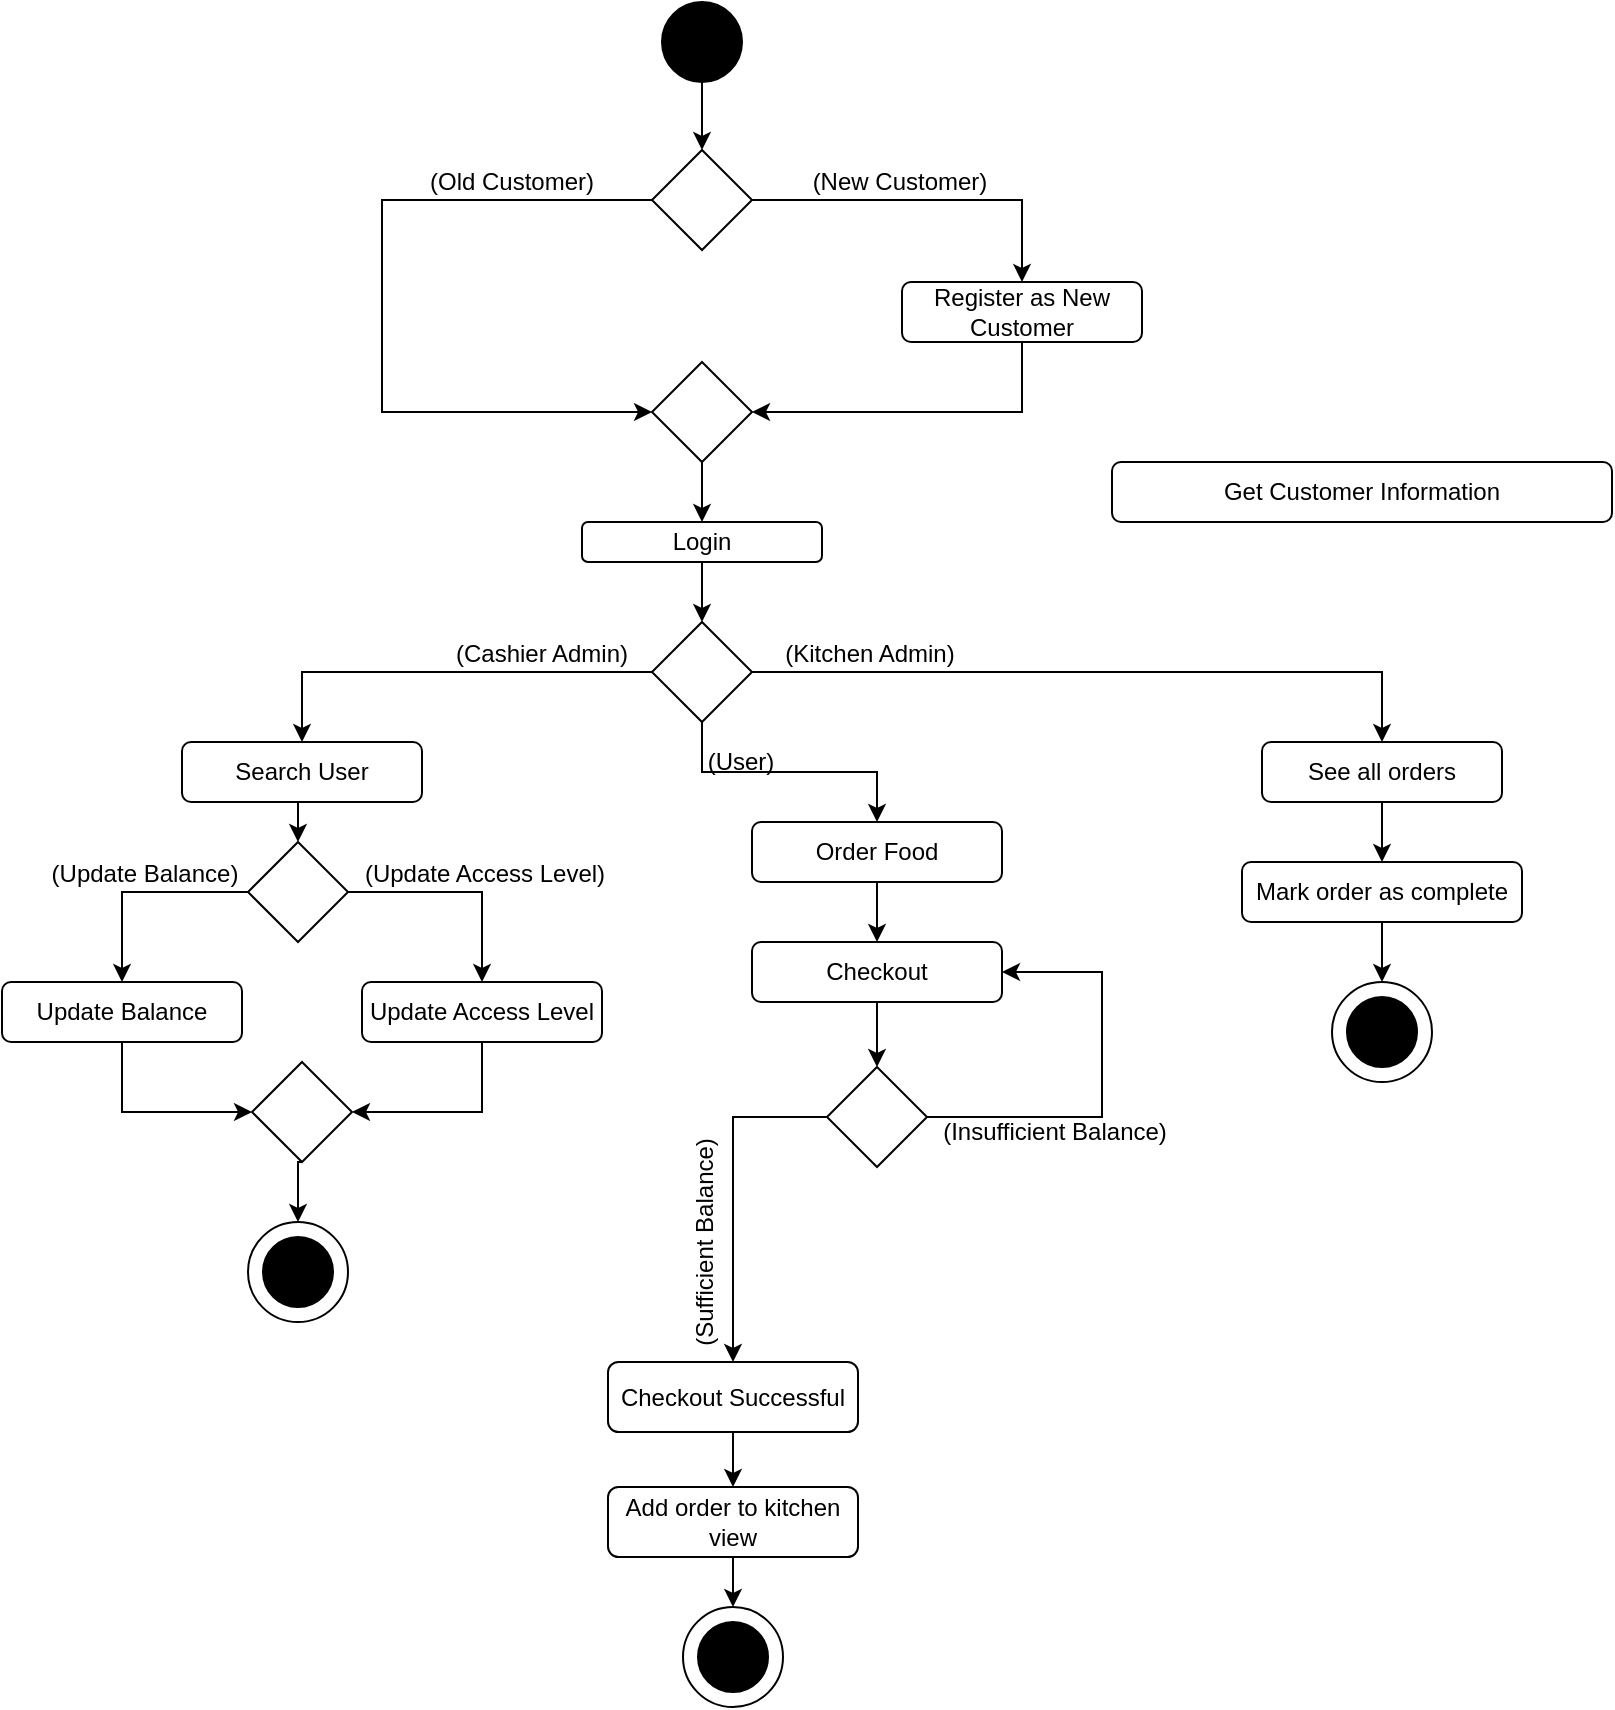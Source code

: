 <mxfile version="21.6.6" type="device">
  <diagram id="C5RBs43oDa-KdzZeNtuy" name="Page-1">
    <mxGraphModel dx="1461" dy="779" grid="1" gridSize="10" guides="1" tooltips="1" connect="1" arrows="1" fold="1" page="1" pageScale="1" pageWidth="827" pageHeight="1169" math="0" shadow="0">
      <root>
        <mxCell id="WIyWlLk6GJQsqaUBKTNV-0" />
        <mxCell id="WIyWlLk6GJQsqaUBKTNV-1" parent="WIyWlLk6GJQsqaUBKTNV-0" />
        <mxCell id="rA4Q-ZgSNJwOS93SVXy7-0" style="edgeStyle=orthogonalEdgeStyle;rounded=0;orthogonalLoop=1;jettySize=auto;html=1;exitX=0.5;exitY=1;exitDx=0;exitDy=0;entryX=0.5;entryY=0;entryDx=0;entryDy=0;" edge="1" parent="WIyWlLk6GJQsqaUBKTNV-1" source="Ejctm6FLqXJqlWJSTjaw-1" target="Ejctm6FLqXJqlWJSTjaw-62">
          <mxGeometry relative="1" as="geometry" />
        </mxCell>
        <mxCell id="Ejctm6FLqXJqlWJSTjaw-1" value="" style="ellipse;whiteSpace=wrap;html=1;aspect=fixed;fillColor=#000000;" parent="WIyWlLk6GJQsqaUBKTNV-1" vertex="1">
          <mxGeometry x="340" y="30" width="40" height="40" as="geometry" />
        </mxCell>
        <mxCell id="Ejctm6FLqXJqlWJSTjaw-59" value="Get Customer Information" style="rounded=1;whiteSpace=wrap;html=1;fillColor=#FFFFFF;" parent="WIyWlLk6GJQsqaUBKTNV-1" vertex="1">
          <mxGeometry x="565" y="260" width="250" height="30" as="geometry" />
        </mxCell>
        <mxCell id="rA4Q-ZgSNJwOS93SVXy7-8" style="edgeStyle=orthogonalEdgeStyle;rounded=0;orthogonalLoop=1;jettySize=auto;html=1;exitX=0.5;exitY=1;exitDx=0;exitDy=0;entryX=1;entryY=0.5;entryDx=0;entryDy=0;" edge="1" parent="WIyWlLk6GJQsqaUBKTNV-1" source="Ejctm6FLqXJqlWJSTjaw-61" target="Ejctm6FLqXJqlWJSTjaw-74">
          <mxGeometry relative="1" as="geometry" />
        </mxCell>
        <mxCell id="Ejctm6FLqXJqlWJSTjaw-61" value="Register as New Customer" style="rounded=1;whiteSpace=wrap;html=1;fillColor=#FFFFFF;" parent="WIyWlLk6GJQsqaUBKTNV-1" vertex="1">
          <mxGeometry x="460" y="170" width="120" height="30" as="geometry" />
        </mxCell>
        <mxCell id="rA4Q-ZgSNJwOS93SVXy7-4" style="edgeStyle=orthogonalEdgeStyle;rounded=0;orthogonalLoop=1;jettySize=auto;html=1;exitX=1;exitY=0.5;exitDx=0;exitDy=0;entryX=0.5;entryY=0;entryDx=0;entryDy=0;" edge="1" parent="WIyWlLk6GJQsqaUBKTNV-1" source="Ejctm6FLqXJqlWJSTjaw-62" target="Ejctm6FLqXJqlWJSTjaw-61">
          <mxGeometry relative="1" as="geometry" />
        </mxCell>
        <mxCell id="rA4Q-ZgSNJwOS93SVXy7-5" style="edgeStyle=orthogonalEdgeStyle;rounded=0;orthogonalLoop=1;jettySize=auto;html=1;exitX=0;exitY=0.5;exitDx=0;exitDy=0;entryX=0;entryY=0.5;entryDx=0;entryDy=0;" edge="1" parent="WIyWlLk6GJQsqaUBKTNV-1" source="Ejctm6FLqXJqlWJSTjaw-62" target="Ejctm6FLqXJqlWJSTjaw-74">
          <mxGeometry relative="1" as="geometry">
            <Array as="points">
              <mxPoint x="200" y="129" />
              <mxPoint x="200" y="235" />
            </Array>
          </mxGeometry>
        </mxCell>
        <mxCell id="Ejctm6FLqXJqlWJSTjaw-62" value="" style="rhombus;whiteSpace=wrap;html=1;fillColor=#FFFFFF;" parent="WIyWlLk6GJQsqaUBKTNV-1" vertex="1">
          <mxGeometry x="335" y="104" width="50" height="50" as="geometry" />
        </mxCell>
        <mxCell id="Ejctm6FLqXJqlWJSTjaw-66" value="(New Customer)" style="text;html=1;strokeColor=none;fillColor=none;align=center;verticalAlign=middle;whiteSpace=wrap;rounded=0;" parent="WIyWlLk6GJQsqaUBKTNV-1" vertex="1">
          <mxGeometry x="414" y="110" width="90" height="20" as="geometry" />
        </mxCell>
        <mxCell id="rA4Q-ZgSNJwOS93SVXy7-12" style="edgeStyle=orthogonalEdgeStyle;rounded=0;orthogonalLoop=1;jettySize=auto;html=1;exitX=0.5;exitY=1;exitDx=0;exitDy=0;" edge="1" parent="WIyWlLk6GJQsqaUBKTNV-1" source="Ejctm6FLqXJqlWJSTjaw-74" target="rA4Q-ZgSNJwOS93SVXy7-11">
          <mxGeometry relative="1" as="geometry" />
        </mxCell>
        <mxCell id="Ejctm6FLqXJqlWJSTjaw-74" value="" style="rhombus;whiteSpace=wrap;html=1;fillColor=#FFFFFF;" parent="WIyWlLk6GJQsqaUBKTNV-1" vertex="1">
          <mxGeometry x="335" y="210" width="50" height="50" as="geometry" />
        </mxCell>
        <mxCell id="rA4Q-ZgSNJwOS93SVXy7-45" style="edgeStyle=orthogonalEdgeStyle;rounded=0;orthogonalLoop=1;jettySize=auto;html=1;exitX=0.5;exitY=1;exitDx=0;exitDy=0;entryX=0.5;entryY=0;entryDx=0;entryDy=0;" edge="1" parent="WIyWlLk6GJQsqaUBKTNV-1" source="Ejctm6FLqXJqlWJSTjaw-78" target="rA4Q-ZgSNJwOS93SVXy7-46">
          <mxGeometry relative="1" as="geometry">
            <mxPoint x="445" y="510" as="targetPoint" />
          </mxGeometry>
        </mxCell>
        <mxCell id="Ejctm6FLqXJqlWJSTjaw-78" value="Order Food" style="rounded=1;whiteSpace=wrap;html=1;fillColor=#FFFFFF;" parent="WIyWlLk6GJQsqaUBKTNV-1" vertex="1">
          <mxGeometry x="385" y="440" width="125" height="30" as="geometry" />
        </mxCell>
        <mxCell id="rA4Q-ZgSNJwOS93SVXy7-56" style="edgeStyle=orthogonalEdgeStyle;rounded=0;orthogonalLoop=1;jettySize=auto;html=1;exitX=0.5;exitY=1;exitDx=0;exitDy=0;entryX=0.5;entryY=0;entryDx=0;entryDy=0;" edge="1" parent="WIyWlLk6GJQsqaUBKTNV-1" source="Ejctm6FLqXJqlWJSTjaw-111" target="rA4Q-ZgSNJwOS93SVXy7-55">
          <mxGeometry relative="1" as="geometry" />
        </mxCell>
        <mxCell id="Ejctm6FLqXJqlWJSTjaw-111" value="Checkout Successful" style="rounded=1;whiteSpace=wrap;html=1;fillColor=#FFFFFF;" parent="WIyWlLk6GJQsqaUBKTNV-1" vertex="1">
          <mxGeometry x="313" y="710" width="125" height="35" as="geometry" />
        </mxCell>
        <mxCell id="rA4Q-ZgSNJwOS93SVXy7-6" value="(Old Customer)" style="text;html=1;strokeColor=none;fillColor=none;align=center;verticalAlign=middle;whiteSpace=wrap;rounded=0;" vertex="1" parent="WIyWlLk6GJQsqaUBKTNV-1">
          <mxGeometry x="220" y="110" width="90" height="20" as="geometry" />
        </mxCell>
        <mxCell id="rA4Q-ZgSNJwOS93SVXy7-14" style="edgeStyle=orthogonalEdgeStyle;rounded=0;orthogonalLoop=1;jettySize=auto;html=1;exitX=0.5;exitY=1;exitDx=0;exitDy=0;entryX=0.5;entryY=0;entryDx=0;entryDy=0;" edge="1" parent="WIyWlLk6GJQsqaUBKTNV-1" source="rA4Q-ZgSNJwOS93SVXy7-11" target="rA4Q-ZgSNJwOS93SVXy7-13">
          <mxGeometry relative="1" as="geometry" />
        </mxCell>
        <mxCell id="rA4Q-ZgSNJwOS93SVXy7-11" value="Login" style="rounded=1;whiteSpace=wrap;html=1;" vertex="1" parent="WIyWlLk6GJQsqaUBKTNV-1">
          <mxGeometry x="300" y="290" width="120" height="20" as="geometry" />
        </mxCell>
        <mxCell id="rA4Q-ZgSNJwOS93SVXy7-15" style="edgeStyle=orthogonalEdgeStyle;rounded=0;orthogonalLoop=1;jettySize=auto;html=1;exitX=0.5;exitY=1;exitDx=0;exitDy=0;" edge="1" parent="WIyWlLk6GJQsqaUBKTNV-1" source="rA4Q-ZgSNJwOS93SVXy7-13" target="Ejctm6FLqXJqlWJSTjaw-78">
          <mxGeometry relative="1" as="geometry" />
        </mxCell>
        <mxCell id="rA4Q-ZgSNJwOS93SVXy7-18" style="edgeStyle=orthogonalEdgeStyle;rounded=0;orthogonalLoop=1;jettySize=auto;html=1;exitX=0;exitY=0.5;exitDx=0;exitDy=0;entryX=0.5;entryY=0;entryDx=0;entryDy=0;" edge="1" parent="WIyWlLk6GJQsqaUBKTNV-1" source="rA4Q-ZgSNJwOS93SVXy7-13" target="rA4Q-ZgSNJwOS93SVXy7-17">
          <mxGeometry relative="1" as="geometry" />
        </mxCell>
        <mxCell id="rA4Q-ZgSNJwOS93SVXy7-20" style="edgeStyle=orthogonalEdgeStyle;rounded=0;orthogonalLoop=1;jettySize=auto;html=1;exitX=1;exitY=0.5;exitDx=0;exitDy=0;" edge="1" parent="WIyWlLk6GJQsqaUBKTNV-1" source="rA4Q-ZgSNJwOS93SVXy7-13" target="rA4Q-ZgSNJwOS93SVXy7-19">
          <mxGeometry relative="1" as="geometry" />
        </mxCell>
        <mxCell id="rA4Q-ZgSNJwOS93SVXy7-13" value="" style="rhombus;whiteSpace=wrap;html=1;fillColor=#FFFFFF;" vertex="1" parent="WIyWlLk6GJQsqaUBKTNV-1">
          <mxGeometry x="335" y="340" width="50" height="50" as="geometry" />
        </mxCell>
        <mxCell id="rA4Q-ZgSNJwOS93SVXy7-31" style="edgeStyle=orthogonalEdgeStyle;rounded=0;orthogonalLoop=1;jettySize=auto;html=1;exitX=0.5;exitY=1;exitDx=0;exitDy=0;entryX=0.5;entryY=0;entryDx=0;entryDy=0;" edge="1" parent="WIyWlLk6GJQsqaUBKTNV-1" source="rA4Q-ZgSNJwOS93SVXy7-17" target="rA4Q-ZgSNJwOS93SVXy7-28">
          <mxGeometry relative="1" as="geometry" />
        </mxCell>
        <mxCell id="rA4Q-ZgSNJwOS93SVXy7-17" value="Search User" style="rounded=1;whiteSpace=wrap;html=1;fillColor=#FFFFFF;" vertex="1" parent="WIyWlLk6GJQsqaUBKTNV-1">
          <mxGeometry x="100" y="400" width="120" height="30" as="geometry" />
        </mxCell>
        <mxCell id="rA4Q-ZgSNJwOS93SVXy7-41" value="" style="edgeStyle=orthogonalEdgeStyle;rounded=0;orthogonalLoop=1;jettySize=auto;html=1;" edge="1" parent="WIyWlLk6GJQsqaUBKTNV-1" source="rA4Q-ZgSNJwOS93SVXy7-19" target="rA4Q-ZgSNJwOS93SVXy7-40">
          <mxGeometry relative="1" as="geometry" />
        </mxCell>
        <mxCell id="rA4Q-ZgSNJwOS93SVXy7-19" value="See all orders" style="rounded=1;whiteSpace=wrap;html=1;fillColor=#FFFFFF;" vertex="1" parent="WIyWlLk6GJQsqaUBKTNV-1">
          <mxGeometry x="640" y="400" width="120" height="30" as="geometry" />
        </mxCell>
        <mxCell id="rA4Q-ZgSNJwOS93SVXy7-21" value="(Kitchen Admin)" style="text;html=1;strokeColor=none;fillColor=none;align=center;verticalAlign=middle;whiteSpace=wrap;rounded=0;" vertex="1" parent="WIyWlLk6GJQsqaUBKTNV-1">
          <mxGeometry x="399" y="346" width="90" height="20" as="geometry" />
        </mxCell>
        <mxCell id="rA4Q-ZgSNJwOS93SVXy7-22" value="(Cashier Admin)" style="text;html=1;strokeColor=none;fillColor=none;align=center;verticalAlign=middle;whiteSpace=wrap;rounded=0;" vertex="1" parent="WIyWlLk6GJQsqaUBKTNV-1">
          <mxGeometry x="235" y="346" width="90" height="20" as="geometry" />
        </mxCell>
        <mxCell id="rA4Q-ZgSNJwOS93SVXy7-23" value="(User)" style="text;html=1;strokeColor=none;fillColor=none;align=center;verticalAlign=middle;whiteSpace=wrap;rounded=0;" vertex="1" parent="WIyWlLk6GJQsqaUBKTNV-1">
          <mxGeometry x="357" y="400" width="45" height="20" as="geometry" />
        </mxCell>
        <mxCell id="rA4Q-ZgSNJwOS93SVXy7-35" style="edgeStyle=orthogonalEdgeStyle;rounded=0;orthogonalLoop=1;jettySize=auto;html=1;exitX=0.5;exitY=1;exitDx=0;exitDy=0;entryX=0;entryY=0.5;entryDx=0;entryDy=0;" edge="1" parent="WIyWlLk6GJQsqaUBKTNV-1" source="rA4Q-ZgSNJwOS93SVXy7-24" target="rA4Q-ZgSNJwOS93SVXy7-34">
          <mxGeometry relative="1" as="geometry" />
        </mxCell>
        <mxCell id="rA4Q-ZgSNJwOS93SVXy7-24" value="Update Balance" style="rounded=1;whiteSpace=wrap;html=1;fillColor=#FFFFFF;" vertex="1" parent="WIyWlLk6GJQsqaUBKTNV-1">
          <mxGeometry x="10" y="520" width="120" height="30" as="geometry" />
        </mxCell>
        <mxCell id="rA4Q-ZgSNJwOS93SVXy7-36" style="edgeStyle=orthogonalEdgeStyle;rounded=0;orthogonalLoop=1;jettySize=auto;html=1;exitX=0.5;exitY=1;exitDx=0;exitDy=0;entryX=1;entryY=0.5;entryDx=0;entryDy=0;" edge="1" parent="WIyWlLk6GJQsqaUBKTNV-1" source="rA4Q-ZgSNJwOS93SVXy7-26" target="rA4Q-ZgSNJwOS93SVXy7-34">
          <mxGeometry relative="1" as="geometry" />
        </mxCell>
        <mxCell id="rA4Q-ZgSNJwOS93SVXy7-26" value="Update Access Level" style="rounded=1;whiteSpace=wrap;html=1;fillColor=#FFFFFF;" vertex="1" parent="WIyWlLk6GJQsqaUBKTNV-1">
          <mxGeometry x="190" y="520" width="120" height="30" as="geometry" />
        </mxCell>
        <mxCell id="rA4Q-ZgSNJwOS93SVXy7-32" style="edgeStyle=orthogonalEdgeStyle;rounded=0;orthogonalLoop=1;jettySize=auto;html=1;exitX=0;exitY=0.5;exitDx=0;exitDy=0;" edge="1" parent="WIyWlLk6GJQsqaUBKTNV-1" source="rA4Q-ZgSNJwOS93SVXy7-28" target="rA4Q-ZgSNJwOS93SVXy7-24">
          <mxGeometry relative="1" as="geometry" />
        </mxCell>
        <mxCell id="rA4Q-ZgSNJwOS93SVXy7-33" style="edgeStyle=orthogonalEdgeStyle;rounded=0;orthogonalLoop=1;jettySize=auto;html=1;exitX=1;exitY=0.5;exitDx=0;exitDy=0;entryX=0.5;entryY=0;entryDx=0;entryDy=0;" edge="1" parent="WIyWlLk6GJQsqaUBKTNV-1" source="rA4Q-ZgSNJwOS93SVXy7-28" target="rA4Q-ZgSNJwOS93SVXy7-26">
          <mxGeometry relative="1" as="geometry" />
        </mxCell>
        <mxCell id="rA4Q-ZgSNJwOS93SVXy7-28" value="" style="rhombus;whiteSpace=wrap;html=1;fillColor=#FFFFFF;" vertex="1" parent="WIyWlLk6GJQsqaUBKTNV-1">
          <mxGeometry x="133" y="450" width="50" height="50" as="geometry" />
        </mxCell>
        <mxCell id="rA4Q-ZgSNJwOS93SVXy7-29" value="(Update Access Level)" style="text;html=1;strokeColor=none;fillColor=none;align=center;verticalAlign=middle;whiteSpace=wrap;rounded=0;" vertex="1" parent="WIyWlLk6GJQsqaUBKTNV-1">
          <mxGeometry x="190" y="456" width="123" height="20" as="geometry" />
        </mxCell>
        <mxCell id="rA4Q-ZgSNJwOS93SVXy7-30" value="(Update Balance)" style="text;html=1;strokeColor=none;fillColor=none;align=center;verticalAlign=middle;whiteSpace=wrap;rounded=0;" vertex="1" parent="WIyWlLk6GJQsqaUBKTNV-1">
          <mxGeometry x="30" y="456" width="103" height="20" as="geometry" />
        </mxCell>
        <mxCell id="rA4Q-ZgSNJwOS93SVXy7-39" style="edgeStyle=orthogonalEdgeStyle;rounded=0;orthogonalLoop=1;jettySize=auto;html=1;exitX=0.5;exitY=1;exitDx=0;exitDy=0;entryX=0.5;entryY=0;entryDx=0;entryDy=0;" edge="1" parent="WIyWlLk6GJQsqaUBKTNV-1" source="rA4Q-ZgSNJwOS93SVXy7-34" target="rA4Q-ZgSNJwOS93SVXy7-37">
          <mxGeometry relative="1" as="geometry" />
        </mxCell>
        <mxCell id="rA4Q-ZgSNJwOS93SVXy7-34" value="" style="rhombus;whiteSpace=wrap;html=1;fillColor=#FFFFFF;" vertex="1" parent="WIyWlLk6GJQsqaUBKTNV-1">
          <mxGeometry x="135" y="560" width="50" height="50" as="geometry" />
        </mxCell>
        <mxCell id="rA4Q-ZgSNJwOS93SVXy7-37" value="" style="ellipse;whiteSpace=wrap;html=1;aspect=fixed;fillColor=#FFFFFF;" vertex="1" parent="WIyWlLk6GJQsqaUBKTNV-1">
          <mxGeometry x="133" y="640" width="50" height="50" as="geometry" />
        </mxCell>
        <mxCell id="rA4Q-ZgSNJwOS93SVXy7-38" value="" style="ellipse;whiteSpace=wrap;html=1;aspect=fixed;fillColor=#000000;" vertex="1" parent="WIyWlLk6GJQsqaUBKTNV-1">
          <mxGeometry x="140.5" y="647.5" width="35" height="35" as="geometry" />
        </mxCell>
        <mxCell id="rA4Q-ZgSNJwOS93SVXy7-44" style="edgeStyle=orthogonalEdgeStyle;rounded=0;orthogonalLoop=1;jettySize=auto;html=1;exitX=0.5;exitY=1;exitDx=0;exitDy=0;entryX=0.5;entryY=0;entryDx=0;entryDy=0;" edge="1" parent="WIyWlLk6GJQsqaUBKTNV-1" source="rA4Q-ZgSNJwOS93SVXy7-40" target="rA4Q-ZgSNJwOS93SVXy7-42">
          <mxGeometry relative="1" as="geometry" />
        </mxCell>
        <mxCell id="rA4Q-ZgSNJwOS93SVXy7-40" value="Mark order as complete" style="whiteSpace=wrap;html=1;fillColor=#FFFFFF;rounded=1;" vertex="1" parent="WIyWlLk6GJQsqaUBKTNV-1">
          <mxGeometry x="630" y="460" width="140" height="30" as="geometry" />
        </mxCell>
        <mxCell id="rA4Q-ZgSNJwOS93SVXy7-42" value="" style="ellipse;whiteSpace=wrap;html=1;aspect=fixed;fillColor=#FFFFFF;" vertex="1" parent="WIyWlLk6GJQsqaUBKTNV-1">
          <mxGeometry x="675" y="520" width="50" height="50" as="geometry" />
        </mxCell>
        <mxCell id="rA4Q-ZgSNJwOS93SVXy7-43" value="" style="ellipse;whiteSpace=wrap;html=1;aspect=fixed;fillColor=#000000;" vertex="1" parent="WIyWlLk6GJQsqaUBKTNV-1">
          <mxGeometry x="682.5" y="527.5" width="35" height="35" as="geometry" />
        </mxCell>
        <mxCell id="rA4Q-ZgSNJwOS93SVXy7-49" style="edgeStyle=orthogonalEdgeStyle;rounded=0;orthogonalLoop=1;jettySize=auto;html=1;exitX=0.5;exitY=1;exitDx=0;exitDy=0;entryX=0.5;entryY=0;entryDx=0;entryDy=0;" edge="1" parent="WIyWlLk6GJQsqaUBKTNV-1" source="rA4Q-ZgSNJwOS93SVXy7-46" target="rA4Q-ZgSNJwOS93SVXy7-48">
          <mxGeometry relative="1" as="geometry" />
        </mxCell>
        <mxCell id="rA4Q-ZgSNJwOS93SVXy7-46" value="Checkout" style="rounded=1;whiteSpace=wrap;html=1;fillColor=#FFFFFF;" vertex="1" parent="WIyWlLk6GJQsqaUBKTNV-1">
          <mxGeometry x="385" y="500" width="125" height="30" as="geometry" />
        </mxCell>
        <mxCell id="rA4Q-ZgSNJwOS93SVXy7-50" style="edgeStyle=orthogonalEdgeStyle;rounded=0;orthogonalLoop=1;jettySize=auto;html=1;exitX=0;exitY=0.5;exitDx=0;exitDy=0;entryX=0.5;entryY=0;entryDx=0;entryDy=0;" edge="1" parent="WIyWlLk6GJQsqaUBKTNV-1" source="rA4Q-ZgSNJwOS93SVXy7-48" target="Ejctm6FLqXJqlWJSTjaw-111">
          <mxGeometry relative="1" as="geometry" />
        </mxCell>
        <mxCell id="rA4Q-ZgSNJwOS93SVXy7-63" style="edgeStyle=orthogonalEdgeStyle;rounded=0;orthogonalLoop=1;jettySize=auto;html=1;exitX=1;exitY=0.5;exitDx=0;exitDy=0;entryX=1;entryY=0.5;entryDx=0;entryDy=0;" edge="1" parent="WIyWlLk6GJQsqaUBKTNV-1" source="rA4Q-ZgSNJwOS93SVXy7-48" target="rA4Q-ZgSNJwOS93SVXy7-46">
          <mxGeometry relative="1" as="geometry">
            <Array as="points">
              <mxPoint x="560" y="588" />
              <mxPoint x="560" y="515" />
            </Array>
          </mxGeometry>
        </mxCell>
        <mxCell id="rA4Q-ZgSNJwOS93SVXy7-48" value="" style="rhombus;whiteSpace=wrap;html=1;fillColor=#FFFFFF;" vertex="1" parent="WIyWlLk6GJQsqaUBKTNV-1">
          <mxGeometry x="422.5" y="562.5" width="50" height="50" as="geometry" />
        </mxCell>
        <mxCell id="rA4Q-ZgSNJwOS93SVXy7-51" value="(Sufficient Balance)" style="text;html=1;strokeColor=none;fillColor=none;align=center;verticalAlign=middle;whiteSpace=wrap;rounded=0;rotation=-90;" vertex="1" parent="WIyWlLk6GJQsqaUBKTNV-1">
          <mxGeometry x="300" y="640" width="123" height="20" as="geometry" />
        </mxCell>
        <mxCell id="rA4Q-ZgSNJwOS93SVXy7-52" value="(Insufficient Balance)" style="text;html=1;strokeColor=none;fillColor=none;align=center;verticalAlign=middle;whiteSpace=wrap;rounded=0;" vertex="1" parent="WIyWlLk6GJQsqaUBKTNV-1">
          <mxGeometry x="475" y="585" width="123" height="20" as="geometry" />
        </mxCell>
        <mxCell id="rA4Q-ZgSNJwOS93SVXy7-61" style="edgeStyle=orthogonalEdgeStyle;rounded=0;orthogonalLoop=1;jettySize=auto;html=1;exitX=0.5;exitY=1;exitDx=0;exitDy=0;entryX=0.5;entryY=0;entryDx=0;entryDy=0;" edge="1" parent="WIyWlLk6GJQsqaUBKTNV-1" source="rA4Q-ZgSNJwOS93SVXy7-55" target="rA4Q-ZgSNJwOS93SVXy7-59">
          <mxGeometry relative="1" as="geometry" />
        </mxCell>
        <mxCell id="rA4Q-ZgSNJwOS93SVXy7-55" value="Add order to kitchen view" style="rounded=1;whiteSpace=wrap;html=1;fillColor=#FFFFFF;" vertex="1" parent="WIyWlLk6GJQsqaUBKTNV-1">
          <mxGeometry x="313" y="772.5" width="125" height="35" as="geometry" />
        </mxCell>
        <mxCell id="rA4Q-ZgSNJwOS93SVXy7-59" value="" style="ellipse;whiteSpace=wrap;html=1;aspect=fixed;fillColor=#FFFFFF;" vertex="1" parent="WIyWlLk6GJQsqaUBKTNV-1">
          <mxGeometry x="350.5" y="832.5" width="50" height="50" as="geometry" />
        </mxCell>
        <mxCell id="rA4Q-ZgSNJwOS93SVXy7-60" value="" style="ellipse;whiteSpace=wrap;html=1;aspect=fixed;fillColor=#000000;" vertex="1" parent="WIyWlLk6GJQsqaUBKTNV-1">
          <mxGeometry x="358" y="840" width="35" height="35" as="geometry" />
        </mxCell>
      </root>
    </mxGraphModel>
  </diagram>
</mxfile>
